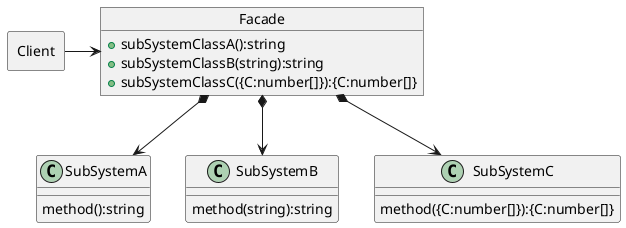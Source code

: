 @startuml Facade
rectangle Client {
}

object Facade {
  + subSystemClassA():string
  + subSystemClassB(string):string
  + subSystemClassC({C:number[]}):{C:number[]}
}

together {
  class SubSystemA {
    method():string
  }
  class SubSystemB {
    method(string):string
  }
  class SubSystemC {
    method({C:number[]}):{C:number[]}
  }
}

Client -r-> Facade
Facade *-d-> SubSystemA
Facade *-d-> SubSystemB
Facade *-d-> SubSystemC
SubSystemA -r[hidden]-- SubSystemB
SubSystemB -r[hidden]-- SubSystemC
@enduml